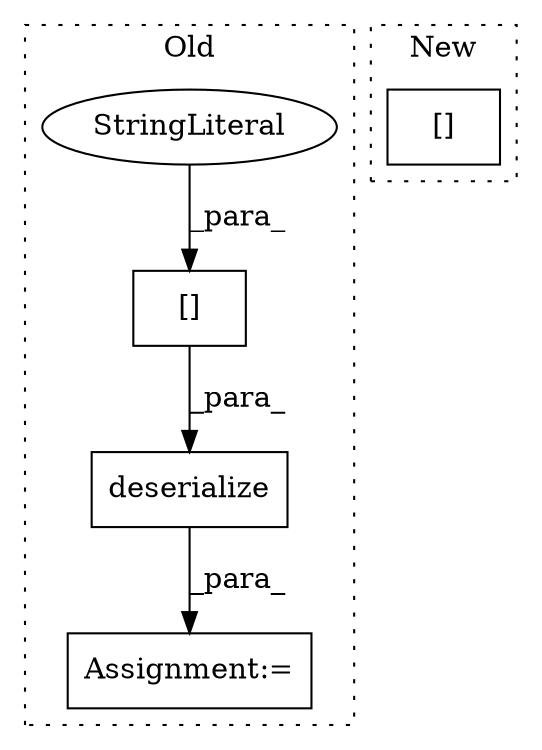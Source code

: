 digraph G {
subgraph cluster0 {
1 [label="deserialize" a="32" s="2327,2360" l="12,1" shape="box"];
3 [label="[]" a="2" s="2339,2359" l="6,1" shape="box"];
4 [label="StringLiteral" a="45" s="2345" l="14" shape="ellipse"];
5 [label="Assignment:=" a="7" s="2326" l="1" shape="box"];
label = "Old";
style="dotted";
}
subgraph cluster1 {
2 [label="[]" a="2" s="1573,1579" l="5,1" shape="box"];
label = "New";
style="dotted";
}
1 -> 5 [label="_para_"];
3 -> 1 [label="_para_"];
4 -> 3 [label="_para_"];
}